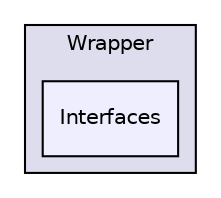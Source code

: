 digraph "MediaMotion/Assets/Scripts/Core/Models/Wrapper/Interfaces" {
  compound=true
  node [ fontsize="10", fontname="Helvetica"];
  edge [ labelfontsize="10", labelfontname="Helvetica"];
  subgraph clusterdir_ec791a675b44423e3d6b0c074c2eb299 {
    graph [ bgcolor="#ddddee", pencolor="black", label="Wrapper" fontname="Helvetica", fontsize="10", URL="dir_ec791a675b44423e3d6b0c074c2eb299.html"]
  dir_e439e4d48affc70a2c66b30c0e4b57af [shape=box, label="Interfaces", style="filled", fillcolor="#eeeeff", pencolor="black", URL="dir_e439e4d48affc70a2c66b30c0e4b57af.html"];
  }
}
